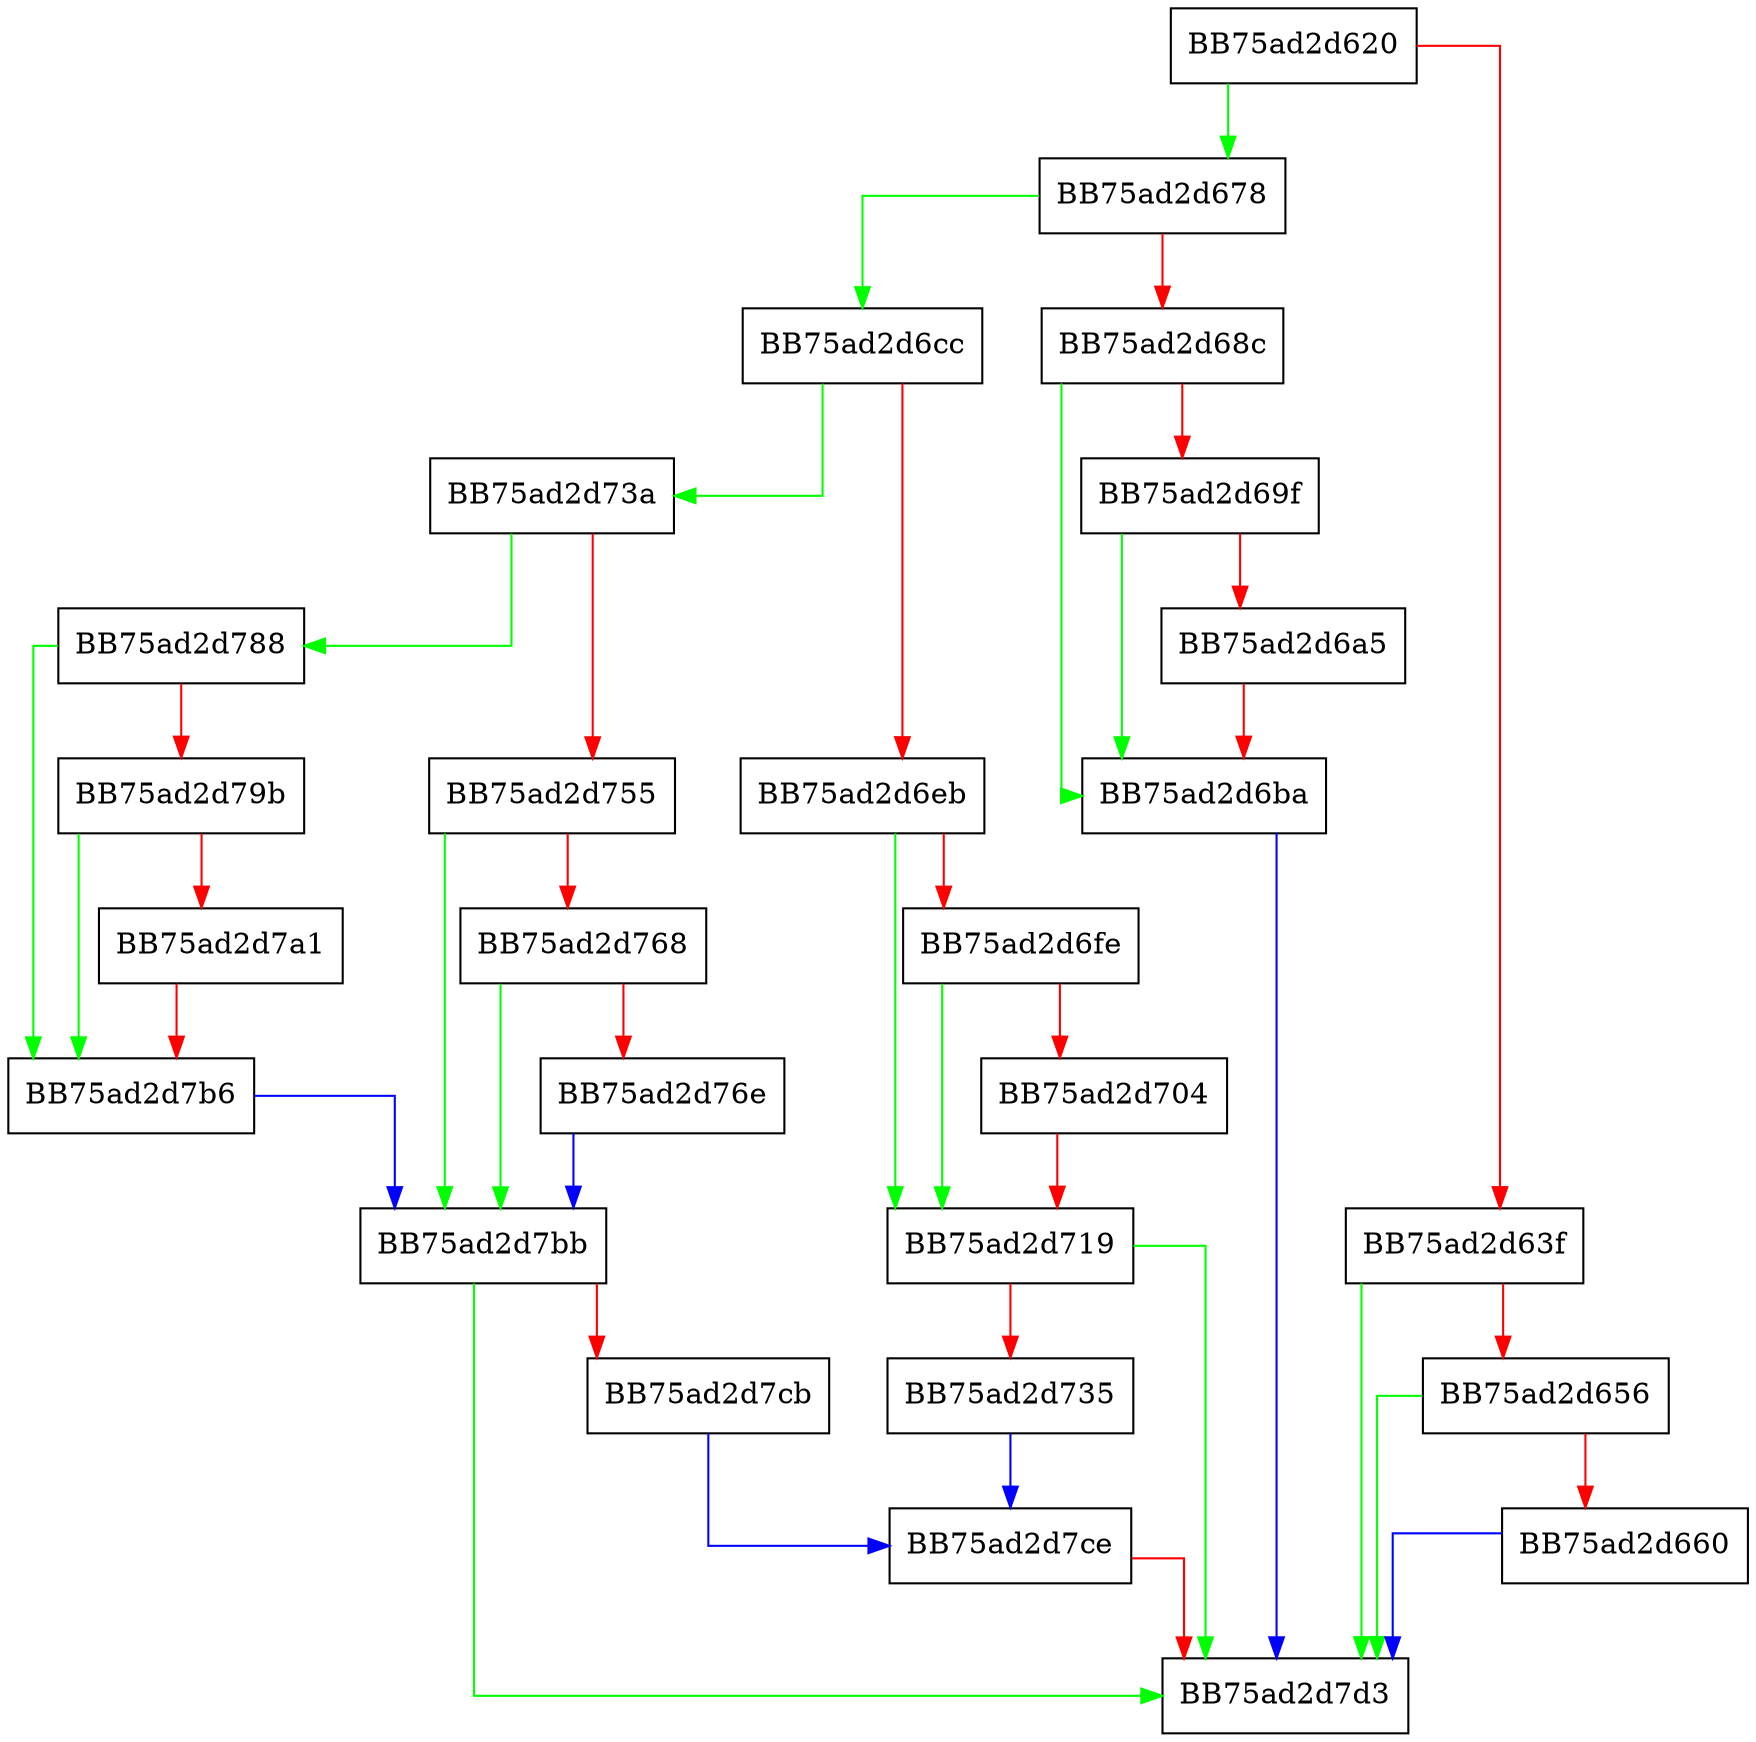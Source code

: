 digraph LuaFfrDriverDeleteByDriverName {
  node [shape="box"];
  graph [splines=ortho];
  BB75ad2d620 -> BB75ad2d678 [color="green"];
  BB75ad2d620 -> BB75ad2d63f [color="red"];
  BB75ad2d63f -> BB75ad2d7d3 [color="green"];
  BB75ad2d63f -> BB75ad2d656 [color="red"];
  BB75ad2d656 -> BB75ad2d7d3 [color="green"];
  BB75ad2d656 -> BB75ad2d660 [color="red"];
  BB75ad2d660 -> BB75ad2d7d3 [color="blue"];
  BB75ad2d678 -> BB75ad2d6cc [color="green"];
  BB75ad2d678 -> BB75ad2d68c [color="red"];
  BB75ad2d68c -> BB75ad2d6ba [color="green"];
  BB75ad2d68c -> BB75ad2d69f [color="red"];
  BB75ad2d69f -> BB75ad2d6ba [color="green"];
  BB75ad2d69f -> BB75ad2d6a5 [color="red"];
  BB75ad2d6a5 -> BB75ad2d6ba [color="red"];
  BB75ad2d6ba -> BB75ad2d7d3 [color="blue"];
  BB75ad2d6cc -> BB75ad2d73a [color="green"];
  BB75ad2d6cc -> BB75ad2d6eb [color="red"];
  BB75ad2d6eb -> BB75ad2d719 [color="green"];
  BB75ad2d6eb -> BB75ad2d6fe [color="red"];
  BB75ad2d6fe -> BB75ad2d719 [color="green"];
  BB75ad2d6fe -> BB75ad2d704 [color="red"];
  BB75ad2d704 -> BB75ad2d719 [color="red"];
  BB75ad2d719 -> BB75ad2d7d3 [color="green"];
  BB75ad2d719 -> BB75ad2d735 [color="red"];
  BB75ad2d735 -> BB75ad2d7ce [color="blue"];
  BB75ad2d73a -> BB75ad2d788 [color="green"];
  BB75ad2d73a -> BB75ad2d755 [color="red"];
  BB75ad2d755 -> BB75ad2d7bb [color="green"];
  BB75ad2d755 -> BB75ad2d768 [color="red"];
  BB75ad2d768 -> BB75ad2d7bb [color="green"];
  BB75ad2d768 -> BB75ad2d76e [color="red"];
  BB75ad2d76e -> BB75ad2d7bb [color="blue"];
  BB75ad2d788 -> BB75ad2d7b6 [color="green"];
  BB75ad2d788 -> BB75ad2d79b [color="red"];
  BB75ad2d79b -> BB75ad2d7b6 [color="green"];
  BB75ad2d79b -> BB75ad2d7a1 [color="red"];
  BB75ad2d7a1 -> BB75ad2d7b6 [color="red"];
  BB75ad2d7b6 -> BB75ad2d7bb [color="blue"];
  BB75ad2d7bb -> BB75ad2d7d3 [color="green"];
  BB75ad2d7bb -> BB75ad2d7cb [color="red"];
  BB75ad2d7cb -> BB75ad2d7ce [color="blue"];
  BB75ad2d7ce -> BB75ad2d7d3 [color="red"];
}